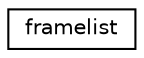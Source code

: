 digraph "Graphical Class Hierarchy"
{
  edge [fontname="Helvetica",fontsize="10",labelfontname="Helvetica",labelfontsize="10"];
  node [fontname="Helvetica",fontsize="10",shape=record];
  rankdir="LR";
  Node1 [label="framelist",height=0.2,width=0.4,color="black", fillcolor="white", style="filled",URL="$structframelist.html"];
}
